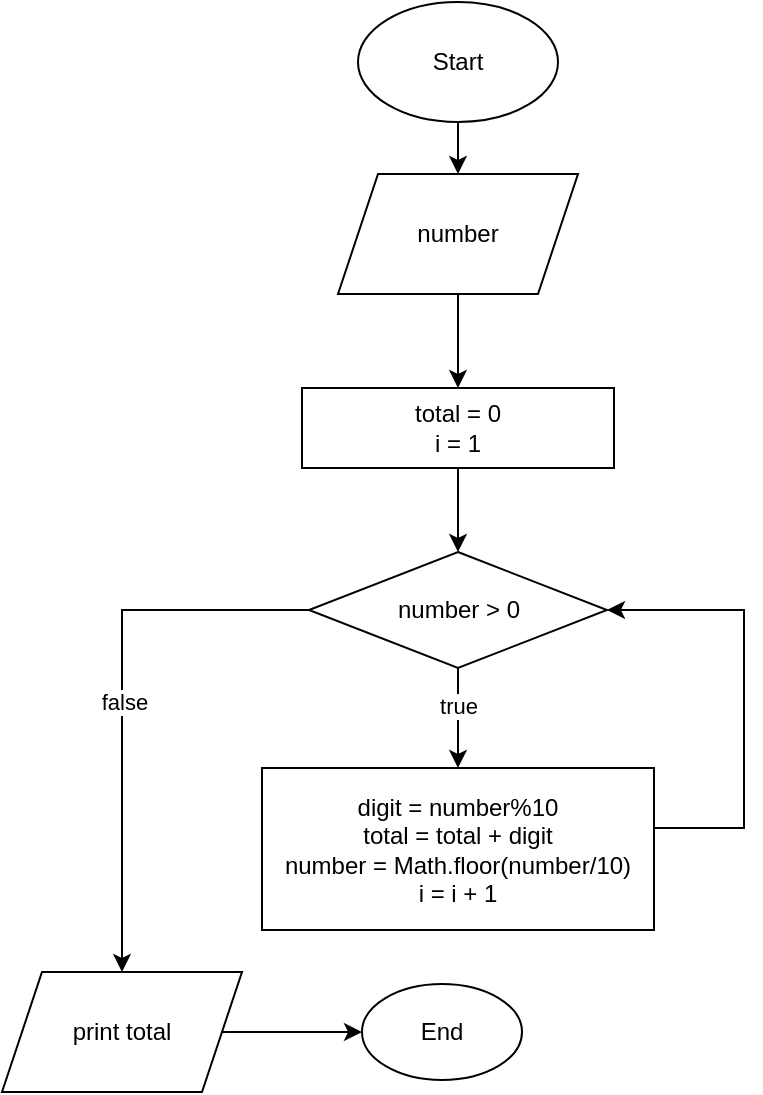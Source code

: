 <mxfile version="25.0.1">
  <diagram name="Page-1" id="J6qU1CufO3tT0paZhnID">
    <mxGraphModel dx="1188" dy="743" grid="0" gridSize="10" guides="1" tooltips="1" connect="1" arrows="1" fold="1" page="0" pageScale="1" pageWidth="827" pageHeight="1169" math="0" shadow="0">
      <root>
        <mxCell id="0" />
        <mxCell id="1" parent="0" />
        <mxCell id="n1ISIKl0yZO8UXlDY4mg-215" value="" style="edgeStyle=orthogonalEdgeStyle;rounded=0;orthogonalLoop=1;jettySize=auto;html=1;" edge="1" parent="1" source="n1ISIKl0yZO8UXlDY4mg-1" target="n1ISIKl0yZO8UXlDY4mg-214">
          <mxGeometry relative="1" as="geometry" />
        </mxCell>
        <mxCell id="n1ISIKl0yZO8UXlDY4mg-1" value="Start" style="ellipse;whiteSpace=wrap;html=1;" vertex="1" parent="1">
          <mxGeometry x="-40" y="9" width="100" height="60" as="geometry" />
        </mxCell>
        <mxCell id="n1ISIKl0yZO8UXlDY4mg-173" value="" style="edgeStyle=orthogonalEdgeStyle;rounded=0;orthogonalLoop=1;jettySize=auto;html=1;" edge="1" parent="1" source="n1ISIKl0yZO8UXlDY4mg-123" target="n1ISIKl0yZO8UXlDY4mg-172">
          <mxGeometry relative="1" as="geometry" />
        </mxCell>
        <mxCell id="n1ISIKl0yZO8UXlDY4mg-123" value="total = 0&lt;br&gt;i = 1" style="rounded=0;whiteSpace=wrap;html=1;" vertex="1" parent="1">
          <mxGeometry x="-68" y="202" width="156" height="40" as="geometry" />
        </mxCell>
        <mxCell id="n1ISIKl0yZO8UXlDY4mg-231" value="" style="edgeStyle=orthogonalEdgeStyle;rounded=0;orthogonalLoop=1;jettySize=auto;html=1;" edge="1" parent="1" source="n1ISIKl0yZO8UXlDY4mg-172" target="n1ISIKl0yZO8UXlDY4mg-230">
          <mxGeometry relative="1" as="geometry" />
        </mxCell>
        <mxCell id="n1ISIKl0yZO8UXlDY4mg-233" value="true" style="edgeLabel;html=1;align=center;verticalAlign=middle;resizable=0;points=[];" vertex="1" connectable="0" parent="n1ISIKl0yZO8UXlDY4mg-231">
          <mxGeometry x="-0.24" relative="1" as="geometry">
            <mxPoint as="offset" />
          </mxGeometry>
        </mxCell>
        <mxCell id="n1ISIKl0yZO8UXlDY4mg-235" value="" style="edgeStyle=orthogonalEdgeStyle;rounded=0;orthogonalLoop=1;jettySize=auto;html=1;" edge="1" parent="1" source="n1ISIKl0yZO8UXlDY4mg-172" target="n1ISIKl0yZO8UXlDY4mg-234">
          <mxGeometry relative="1" as="geometry" />
        </mxCell>
        <mxCell id="n1ISIKl0yZO8UXlDY4mg-236" value="false" style="edgeLabel;html=1;align=center;verticalAlign=middle;resizable=0;points=[];" vertex="1" connectable="0" parent="n1ISIKl0yZO8UXlDY4mg-235">
          <mxGeometry x="0.016" y="1" relative="1" as="geometry">
            <mxPoint as="offset" />
          </mxGeometry>
        </mxCell>
        <mxCell id="n1ISIKl0yZO8UXlDY4mg-172" value="number &amp;gt; 0" style="rhombus;whiteSpace=wrap;html=1;rounded=0;" vertex="1" parent="1">
          <mxGeometry x="-64.5" y="284" width="149" height="58" as="geometry" />
        </mxCell>
        <mxCell id="n1ISIKl0yZO8UXlDY4mg-216" value="" style="edgeStyle=orthogonalEdgeStyle;rounded=0;orthogonalLoop=1;jettySize=auto;html=1;" edge="1" parent="1" source="n1ISIKl0yZO8UXlDY4mg-214" target="n1ISIKl0yZO8UXlDY4mg-123">
          <mxGeometry relative="1" as="geometry" />
        </mxCell>
        <mxCell id="n1ISIKl0yZO8UXlDY4mg-214" value="number" style="shape=parallelogram;perimeter=parallelogramPerimeter;whiteSpace=wrap;html=1;fixedSize=1;" vertex="1" parent="1">
          <mxGeometry x="-50" y="95" width="120" height="60" as="geometry" />
        </mxCell>
        <mxCell id="n1ISIKl0yZO8UXlDY4mg-232" style="edgeStyle=orthogonalEdgeStyle;rounded=0;orthogonalLoop=1;jettySize=auto;html=1;exitX=1;exitY=0.5;exitDx=0;exitDy=0;entryX=1;entryY=0.5;entryDx=0;entryDy=0;" edge="1" parent="1" source="n1ISIKl0yZO8UXlDY4mg-230" target="n1ISIKl0yZO8UXlDY4mg-172">
          <mxGeometry relative="1" as="geometry">
            <Array as="points">
              <mxPoint x="153" y="422" />
              <mxPoint x="153" y="313" />
            </Array>
          </mxGeometry>
        </mxCell>
        <mxCell id="n1ISIKl0yZO8UXlDY4mg-230" value="digit = number%10&lt;br&gt;total = total + digit&lt;br&gt;number = Math.floor(number/10)&lt;br&gt;i = i + 1" style="rounded=0;whiteSpace=wrap;html=1;" vertex="1" parent="1">
          <mxGeometry x="-88" y="392" width="196" height="81" as="geometry" />
        </mxCell>
        <mxCell id="n1ISIKl0yZO8UXlDY4mg-238" value="" style="edgeStyle=orthogonalEdgeStyle;rounded=0;orthogonalLoop=1;jettySize=auto;html=1;" edge="1" parent="1" source="n1ISIKl0yZO8UXlDY4mg-234" target="n1ISIKl0yZO8UXlDY4mg-237">
          <mxGeometry relative="1" as="geometry" />
        </mxCell>
        <mxCell id="n1ISIKl0yZO8UXlDY4mg-234" value="print total" style="shape=parallelogram;perimeter=parallelogramPerimeter;whiteSpace=wrap;html=1;fixedSize=1;rounded=0;" vertex="1" parent="1">
          <mxGeometry x="-218" y="494" width="120" height="60" as="geometry" />
        </mxCell>
        <mxCell id="n1ISIKl0yZO8UXlDY4mg-237" value="End" style="ellipse;whiteSpace=wrap;html=1;rounded=0;" vertex="1" parent="1">
          <mxGeometry x="-38" y="500" width="80" height="48" as="geometry" />
        </mxCell>
      </root>
    </mxGraphModel>
  </diagram>
</mxfile>

